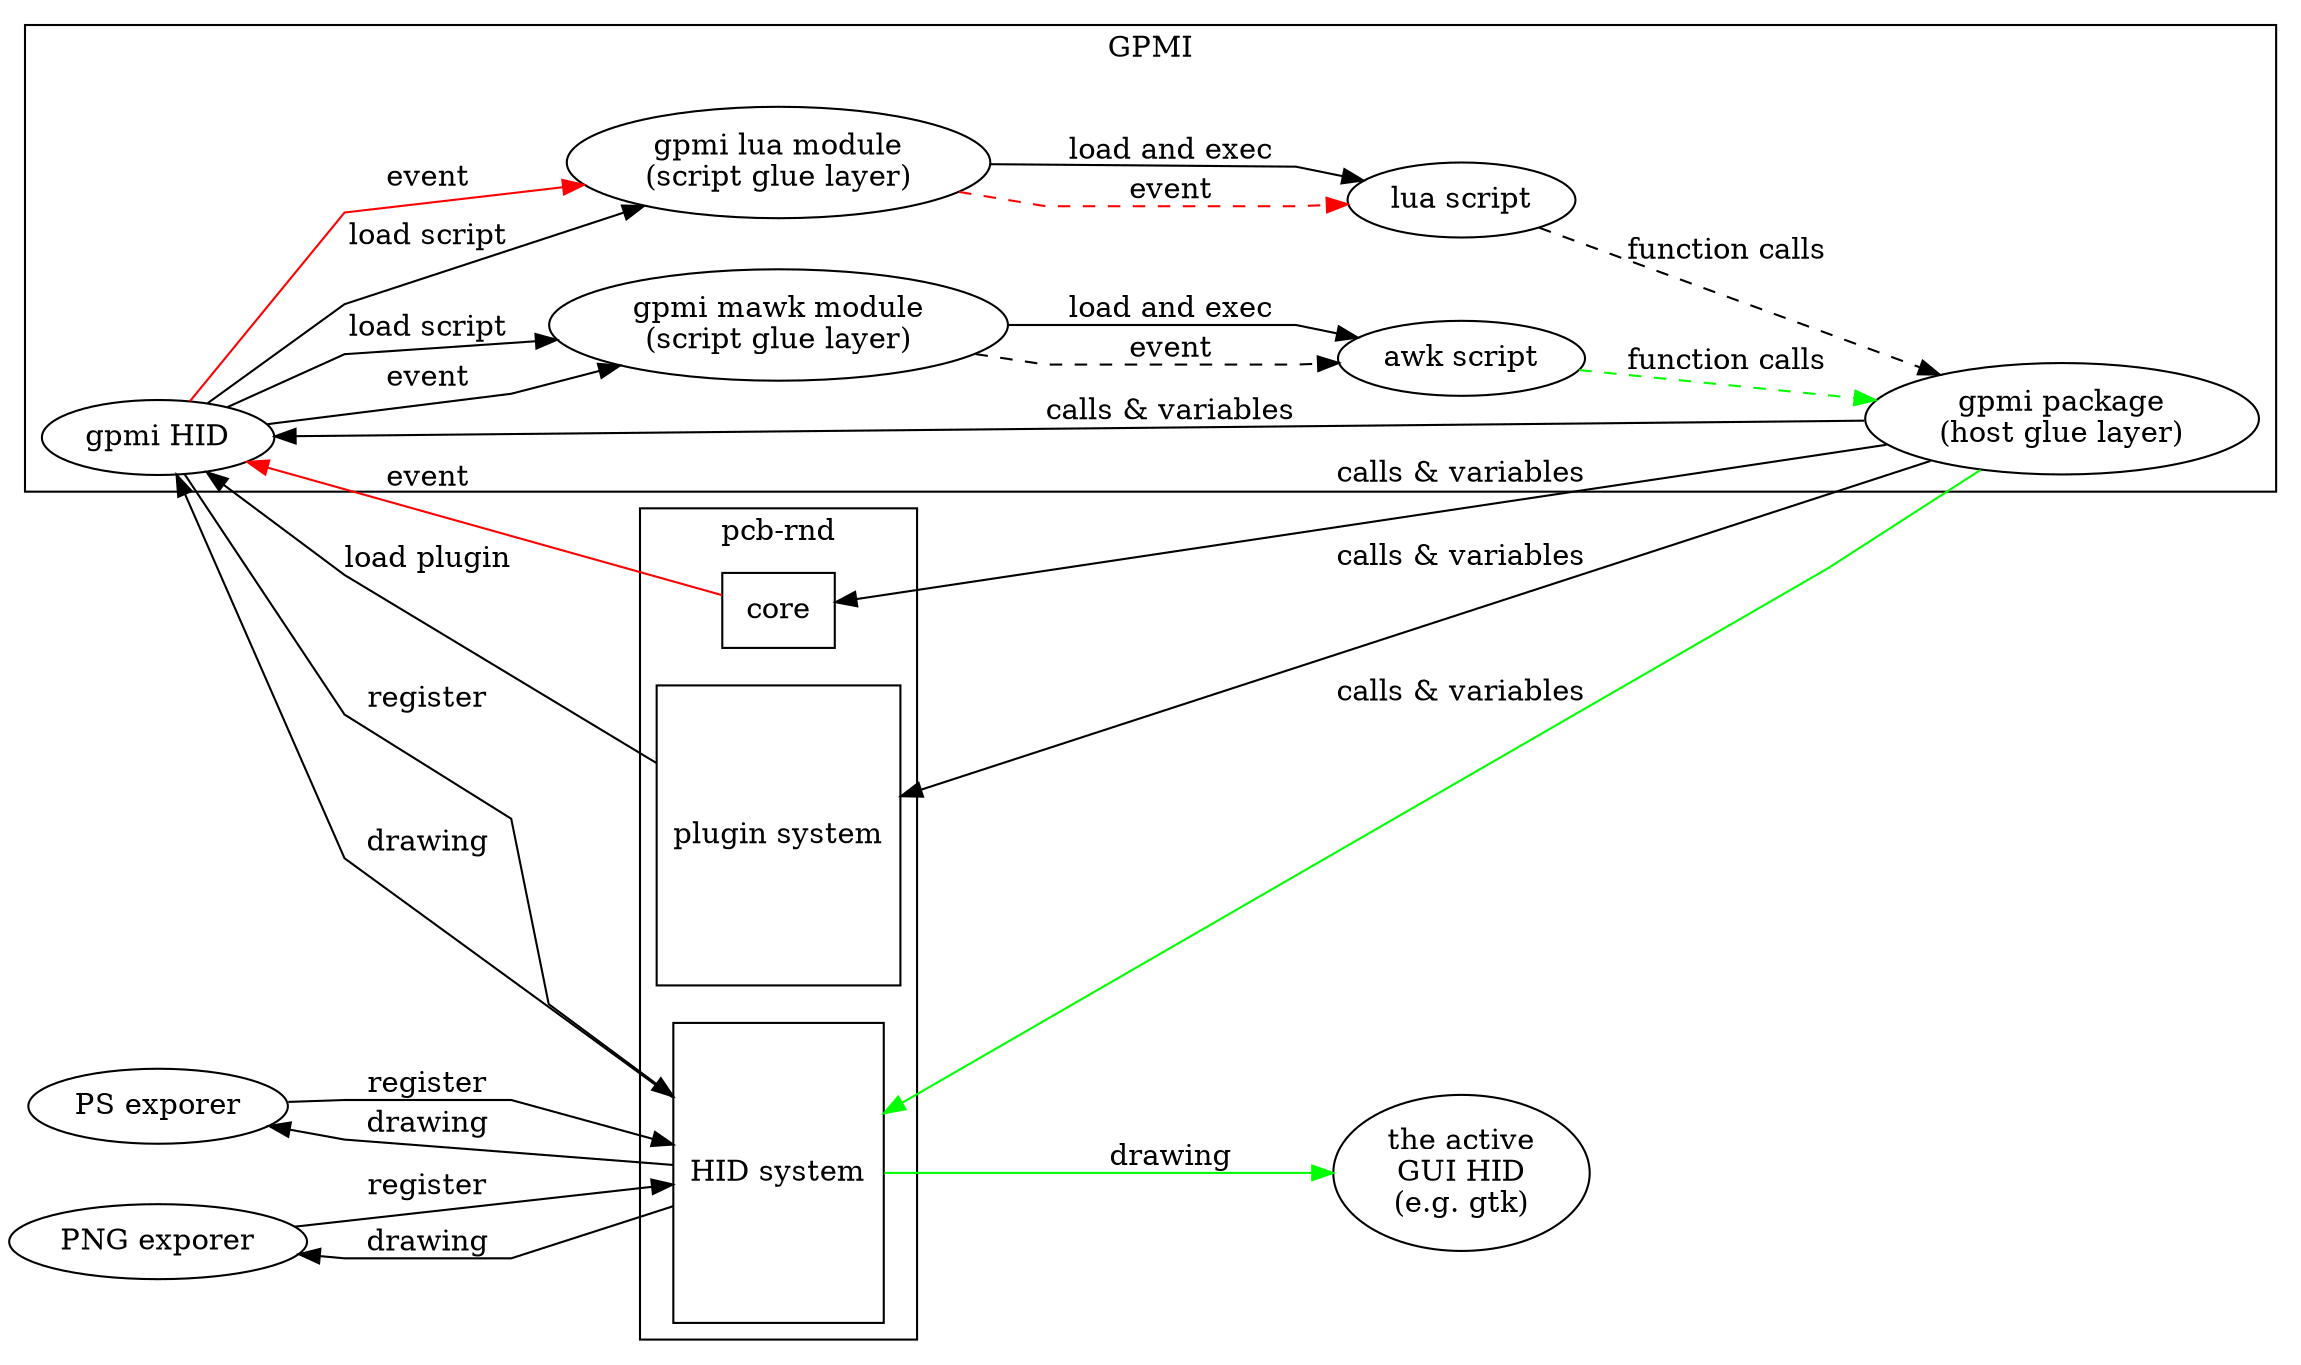 digraph g {
	rankdir=LR
	splines="polyline"
#	nodesep=1
#	ranksep=1.5

	subgraph cluster_0 {
		label="pcb-rnd"
#		core [label="pcb-rnd core|{{<f0>HID system|<f1>plugin system}}" shape=record]
		core [label="core" shape=box]
		hids [label="HID system" shape=box height=2]
		plugins [label="plugin system" shape=box height=2]
	}

	subgraph cluster_1 {
		label="GPMI"
		gpmi_hid [label="gpmi HID"]
		gpmi_pkg [label="gpmi package\n(host glue layer)"]
		gpmi_mod1 [label="gpmi lua module\n(script glue layer)"]
		gpmi_scr1 [label="lua script"]
		gpmi_mod2 [label="gpmi mawk module\n(script glue layer)"]
		gpmi_scr2 [label="awk script"]
	}



	gui [label="the active\nGUI HID\n(e.g. gtk)"]
	exp1 [label="PS exporer"]
	exp2 [label="PNG exporer"]


	exp1 -> hids [label="register"]
	exp2 -> hids [label="register"]

	hids -> exp1 [label="drawing"]
	hids -> exp2 [label="drawing"]
	hids -> gui [label="drawing" color=green]

	plugins -> gpmi_hid [label="load plugin"]
	gpmi_hid -> hids [label="register"]
	hids -> gpmi_hid [label="drawing"]
	core -> gpmi_hid [label="event" color=red]

	gpmi_pkg -> core [label="calls & variables"]
	gpmi_pkg -> hids [label="calls & variables" color=green]
	gpmi_pkg -> gpmi_hid [label="calls & variables"]
	gpmi_pkg -> plugins [label="calls & variables"]


	gpmi_hid -> gpmi_mod1 [label="load script"]
	gpmi_hid -> gpmi_mod1 [label="event" color=red]
	gpmi_hid -> gpmi_mod2 [label="load script"]
	gpmi_hid -> gpmi_mod2 [label="event"]

	gpmi_mod1 -> gpmi_scr1 [label="load and exec"]
	gpmi_mod1 -> gpmi_scr1 [label="event" style=dashed color=red]
	gpmi_scr1 -> gpmi_pkg [label="function calls" style=dashed]

	gpmi_mod2 -> gpmi_scr2 [label="load and exec"]
	gpmi_mod2 -> gpmi_scr2 [label="event" style=dashed]
	gpmi_scr2 -> gpmi_pkg [label="function calls" style=dashed color=green]

}